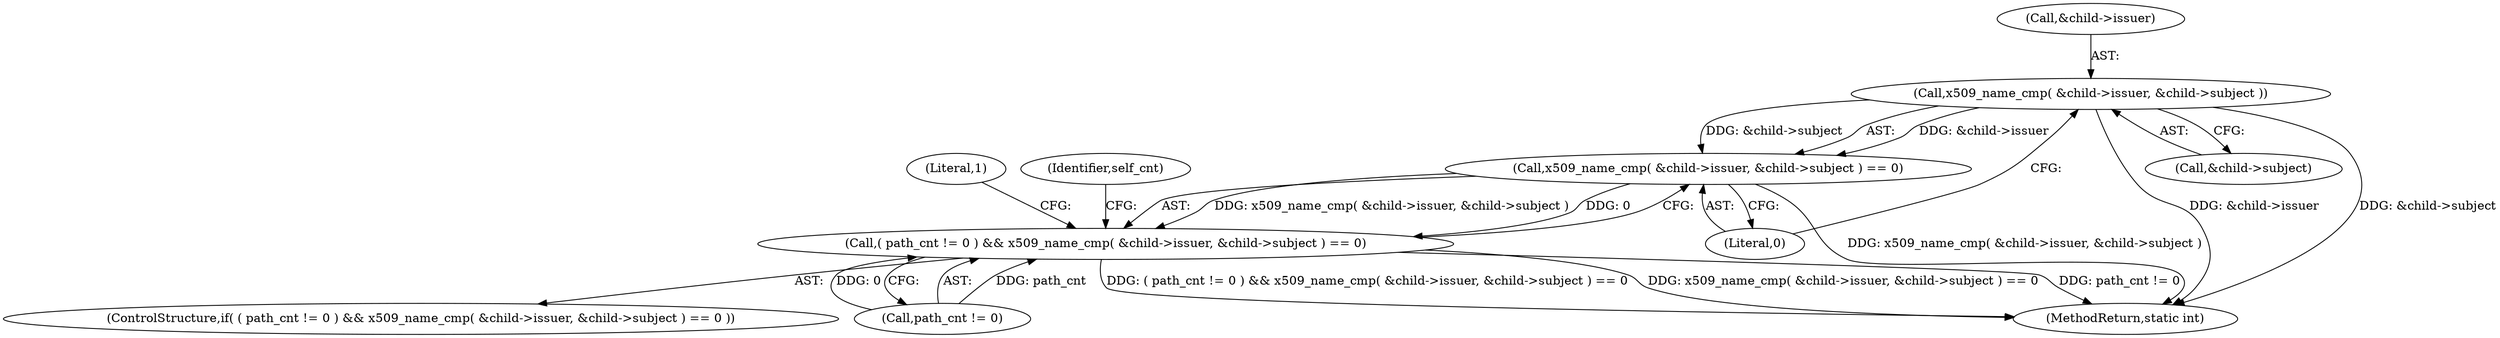 digraph "0_mbedtls_31458a18788b0cf0b722acda9bb2f2fe13a3fb32_1@pointer" {
"1000135" [label="(Call,x509_name_cmp( &child->issuer, &child->subject ))"];
"1000134" [label="(Call,x509_name_cmp( &child->issuer, &child->subject ) == 0)"];
"1000130" [label="(Call,( path_cnt != 0 ) && x509_name_cmp( &child->issuer, &child->subject ) == 0)"];
"1000135" [label="(Call,x509_name_cmp( &child->issuer, &child->subject ))"];
"1000150" [label="(Literal,1)"];
"1000130" [label="(Call,( path_cnt != 0 ) && x509_name_cmp( &child->issuer, &child->subject ) == 0)"];
"1000461" [label="(MethodReturn,static int)"];
"1000136" [label="(Call,&child->issuer)"];
"1000140" [label="(Call,&child->subject)"];
"1000146" [label="(Identifier,self_cnt)"];
"1000144" [label="(Literal,0)"];
"1000129" [label="(ControlStructure,if( ( path_cnt != 0 ) && x509_name_cmp( &child->issuer, &child->subject ) == 0 ))"];
"1000131" [label="(Call,path_cnt != 0)"];
"1000134" [label="(Call,x509_name_cmp( &child->issuer, &child->subject ) == 0)"];
"1000135" -> "1000134"  [label="AST: "];
"1000135" -> "1000140"  [label="CFG: "];
"1000136" -> "1000135"  [label="AST: "];
"1000140" -> "1000135"  [label="AST: "];
"1000144" -> "1000135"  [label="CFG: "];
"1000135" -> "1000461"  [label="DDG: &child->subject"];
"1000135" -> "1000461"  [label="DDG: &child->issuer"];
"1000135" -> "1000134"  [label="DDG: &child->issuer"];
"1000135" -> "1000134"  [label="DDG: &child->subject"];
"1000134" -> "1000130"  [label="AST: "];
"1000134" -> "1000144"  [label="CFG: "];
"1000144" -> "1000134"  [label="AST: "];
"1000130" -> "1000134"  [label="CFG: "];
"1000134" -> "1000461"  [label="DDG: x509_name_cmp( &child->issuer, &child->subject )"];
"1000134" -> "1000130"  [label="DDG: x509_name_cmp( &child->issuer, &child->subject )"];
"1000134" -> "1000130"  [label="DDG: 0"];
"1000130" -> "1000129"  [label="AST: "];
"1000130" -> "1000131"  [label="CFG: "];
"1000131" -> "1000130"  [label="AST: "];
"1000146" -> "1000130"  [label="CFG: "];
"1000150" -> "1000130"  [label="CFG: "];
"1000130" -> "1000461"  [label="DDG: ( path_cnt != 0 ) && x509_name_cmp( &child->issuer, &child->subject ) == 0"];
"1000130" -> "1000461"  [label="DDG: x509_name_cmp( &child->issuer, &child->subject ) == 0"];
"1000130" -> "1000461"  [label="DDG: path_cnt != 0"];
"1000131" -> "1000130"  [label="DDG: path_cnt"];
"1000131" -> "1000130"  [label="DDG: 0"];
}
